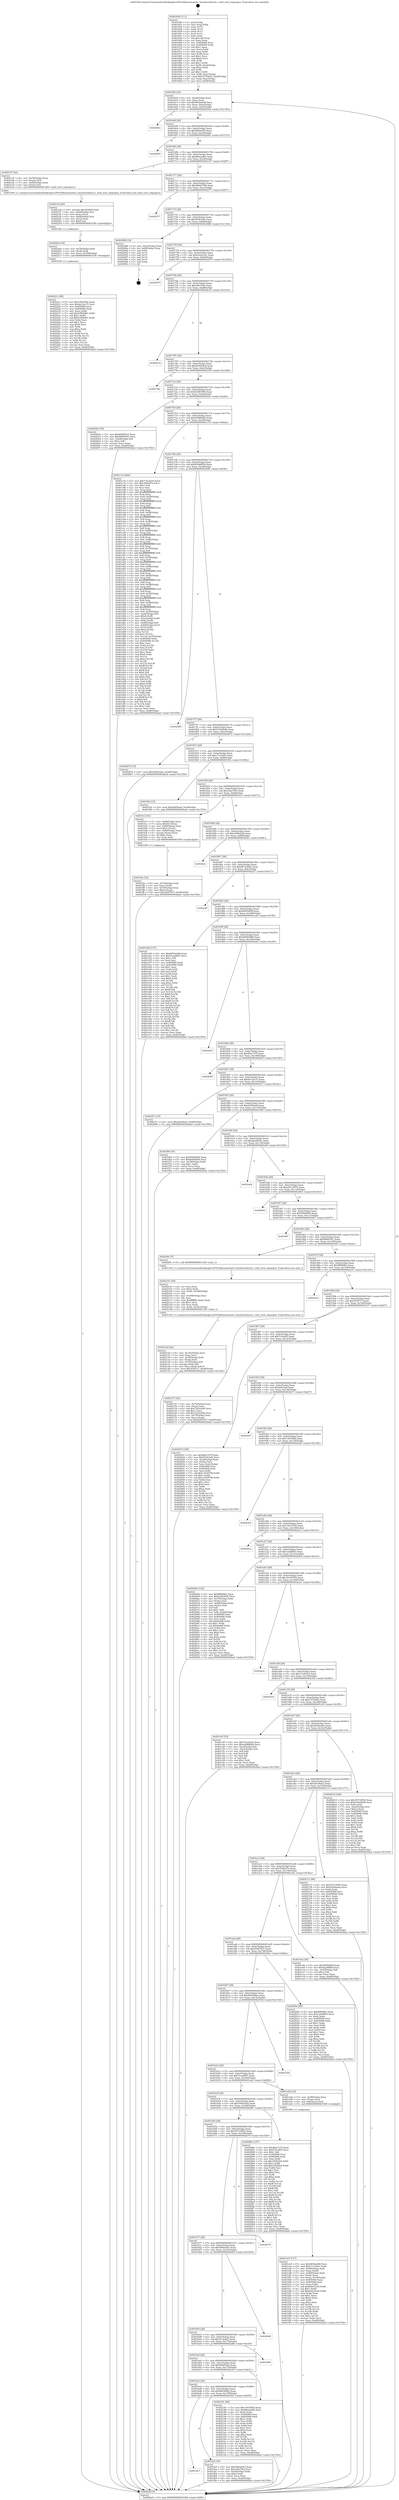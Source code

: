 digraph "0x401650" {
  label = "0x401650 (/mnt/c/Users/mathe/Desktop/tcc/POCII/binaries/extr_linuxfsext4ioctl.c_ext4_ioctl_setproject_Final-ollvm.out::main(0))"
  labelloc = "t"
  node[shape=record]

  Entry [label="",width=0.3,height=0.3,shape=circle,fillcolor=black,style=filled]
  "0x4016bf" [label="{
     0x4016bf [32]\l
     | [instrs]\l
     &nbsp;&nbsp;0x4016bf \<+6\>: mov -0xa8(%rbp),%eax\l
     &nbsp;&nbsp;0x4016c5 \<+2\>: mov %eax,%ecx\l
     &nbsp;&nbsp;0x4016c7 \<+6\>: sub $0x805da048,%ecx\l
     &nbsp;&nbsp;0x4016cd \<+6\>: mov %eax,-0xbc(%rbp)\l
     &nbsp;&nbsp;0x4016d3 \<+6\>: mov %ecx,-0xc0(%rbp)\l
     &nbsp;&nbsp;0x4016d9 \<+6\>: je 00000000004029e2 \<main+0x1392\>\l
  }"]
  "0x4029e2" [label="{
     0x4029e2\l
  }", style=dashed]
  "0x4016df" [label="{
     0x4016df [28]\l
     | [instrs]\l
     &nbsp;&nbsp;0x4016df \<+5\>: jmp 00000000004016e4 \<main+0x94\>\l
     &nbsp;&nbsp;0x4016e4 \<+6\>: mov -0xbc(%rbp),%eax\l
     &nbsp;&nbsp;0x4016ea \<+5\>: sub $0x82fea650,%eax\l
     &nbsp;&nbsp;0x4016ef \<+6\>: mov %eax,-0xc4(%rbp)\l
     &nbsp;&nbsp;0x4016f5 \<+6\>: je 0000000000402b65 \<main+0x1515\>\l
  }"]
  Exit [label="",width=0.3,height=0.3,shape=circle,fillcolor=black,style=filled,peripheries=2]
  "0x402b65" [label="{
     0x402b65\l
  }", style=dashed]
  "0x4016fb" [label="{
     0x4016fb [28]\l
     | [instrs]\l
     &nbsp;&nbsp;0x4016fb \<+5\>: jmp 0000000000401700 \<main+0xb0\>\l
     &nbsp;&nbsp;0x401700 \<+6\>: mov -0xbc(%rbp),%eax\l
     &nbsp;&nbsp;0x401706 \<+5\>: sub $0x86aead0e,%eax\l
     &nbsp;&nbsp;0x40170b \<+6\>: mov %eax,-0xc8(%rbp)\l
     &nbsp;&nbsp;0x401711 \<+6\>: je 00000000004021d7 \<main+0xb87\>\l
  }"]
  "0x40221c" [label="{
     0x40221c [96]\l
     | [instrs]\l
     &nbsp;&nbsp;0x40221c \<+5\>: mov $0x149350fa,%eax\l
     &nbsp;&nbsp;0x402221 \<+5\>: mov $0xde12ec7c,%esi\l
     &nbsp;&nbsp;0x402226 \<+7\>: mov 0x405060,%ecx\l
     &nbsp;&nbsp;0x40222d \<+7\>: mov 0x405068,%edx\l
     &nbsp;&nbsp;0x402234 \<+3\>: mov %ecx,%r8d\l
     &nbsp;&nbsp;0x402237 \<+7\>: add $0xb7f64d81,%r8d\l
     &nbsp;&nbsp;0x40223e \<+4\>: sub $0x1,%r8d\l
     &nbsp;&nbsp;0x402242 \<+7\>: sub $0xb7f64d81,%r8d\l
     &nbsp;&nbsp;0x402249 \<+4\>: imul %r8d,%ecx\l
     &nbsp;&nbsp;0x40224d \<+3\>: and $0x1,%ecx\l
     &nbsp;&nbsp;0x402250 \<+3\>: cmp $0x0,%ecx\l
     &nbsp;&nbsp;0x402253 \<+4\>: sete %r9b\l
     &nbsp;&nbsp;0x402257 \<+3\>: cmp $0xa,%edx\l
     &nbsp;&nbsp;0x40225a \<+4\>: setl %r10b\l
     &nbsp;&nbsp;0x40225e \<+3\>: mov %r9b,%r11b\l
     &nbsp;&nbsp;0x402261 \<+3\>: and %r10b,%r11b\l
     &nbsp;&nbsp;0x402264 \<+3\>: xor %r10b,%r9b\l
     &nbsp;&nbsp;0x402267 \<+3\>: or %r9b,%r11b\l
     &nbsp;&nbsp;0x40226a \<+4\>: test $0x1,%r11b\l
     &nbsp;&nbsp;0x40226e \<+3\>: cmovne %esi,%eax\l
     &nbsp;&nbsp;0x402271 \<+6\>: mov %eax,-0xa8(%rbp)\l
     &nbsp;&nbsp;0x402277 \<+5\>: jmp 0000000000402bad \<main+0x155d\>\l
  }"]
  "0x4021d7" [label="{
     0x4021d7 [22]\l
     | [instrs]\l
     &nbsp;&nbsp;0x4021d7 \<+4\>: mov -0x78(%rbp),%rax\l
     &nbsp;&nbsp;0x4021db \<+3\>: mov (%rax),%rdi\l
     &nbsp;&nbsp;0x4021de \<+7\>: mov -0x88(%rbp),%rax\l
     &nbsp;&nbsp;0x4021e5 \<+3\>: mov (%rax),%rsi\l
     &nbsp;&nbsp;0x4021e8 \<+5\>: call 0000000000401560 \<ext4_ioctl_setproject\>\l
     | [calls]\l
     &nbsp;&nbsp;0x401560 \{1\} (/mnt/c/Users/mathe/Desktop/tcc/POCII/binaries/extr_linuxfsext4ioctl.c_ext4_ioctl_setproject_Final-ollvm.out::ext4_ioctl_setproject)\l
  }"]
  "0x401717" [label="{
     0x401717 [28]\l
     | [instrs]\l
     &nbsp;&nbsp;0x401717 \<+5\>: jmp 000000000040171c \<main+0xcc\>\l
     &nbsp;&nbsp;0x40171c \<+6\>: mov -0xbc(%rbp),%eax\l
     &nbsp;&nbsp;0x401722 \<+5\>: sub $0x89dd3706,%eax\l
     &nbsp;&nbsp;0x401727 \<+6\>: mov %eax,-0xcc(%rbp)\l
     &nbsp;&nbsp;0x40172d \<+6\>: je 0000000000402577 \<main+0xf27\>\l
  }"]
  "0x40220a" [label="{
     0x40220a [18]\l
     | [instrs]\l
     &nbsp;&nbsp;0x40220a \<+4\>: mov -0x78(%rbp),%rdi\l
     &nbsp;&nbsp;0x40220e \<+3\>: mov (%rdi),%rdi\l
     &nbsp;&nbsp;0x402211 \<+6\>: mov %eax,-0x190(%rbp)\l
     &nbsp;&nbsp;0x402217 \<+5\>: call 0000000000401030 \<free@plt\>\l
     | [calls]\l
     &nbsp;&nbsp;0x401030 \{1\} (unknown)\l
  }"]
  "0x402577" [label="{
     0x402577\l
  }", style=dashed]
  "0x401733" [label="{
     0x401733 [28]\l
     | [instrs]\l
     &nbsp;&nbsp;0x401733 \<+5\>: jmp 0000000000401738 \<main+0xe8\>\l
     &nbsp;&nbsp;0x401738 \<+6\>: mov -0xbc(%rbp),%eax\l
     &nbsp;&nbsp;0x40173e \<+5\>: sub $0x923b3af2,%eax\l
     &nbsp;&nbsp;0x401743 \<+6\>: mov %eax,-0xd0(%rbp)\l
     &nbsp;&nbsp;0x401749 \<+6\>: je 000000000040298b \<main+0x133b\>\l
  }"]
  "0x4021ed" [label="{
     0x4021ed [29]\l
     | [instrs]\l
     &nbsp;&nbsp;0x4021ed \<+10\>: movabs $0x4030d6,%rdi\l
     &nbsp;&nbsp;0x4021f7 \<+4\>: mov -0x68(%rbp),%rsi\l
     &nbsp;&nbsp;0x4021fb \<+2\>: mov %eax,(%rsi)\l
     &nbsp;&nbsp;0x4021fd \<+4\>: mov -0x68(%rbp),%rsi\l
     &nbsp;&nbsp;0x402201 \<+2\>: mov (%rsi),%esi\l
     &nbsp;&nbsp;0x402203 \<+2\>: mov $0x0,%al\l
     &nbsp;&nbsp;0x402205 \<+5\>: call 0000000000401040 \<printf@plt\>\l
     | [calls]\l
     &nbsp;&nbsp;0x401040 \{1\} (unknown)\l
  }"]
  "0x40298b" [label="{
     0x40298b [18]\l
     | [instrs]\l
     &nbsp;&nbsp;0x40298b \<+3\>: mov -0x2c(%rbp),%eax\l
     &nbsp;&nbsp;0x40298e \<+4\>: lea -0x28(%rbp),%rsp\l
     &nbsp;&nbsp;0x402992 \<+1\>: pop %rbx\l
     &nbsp;&nbsp;0x402993 \<+2\>: pop %r12\l
     &nbsp;&nbsp;0x402995 \<+2\>: pop %r13\l
     &nbsp;&nbsp;0x402997 \<+2\>: pop %r14\l
     &nbsp;&nbsp;0x402999 \<+2\>: pop %r15\l
     &nbsp;&nbsp;0x40299b \<+1\>: pop %rbp\l
     &nbsp;&nbsp;0x40299c \<+1\>: ret\l
  }"]
  "0x40174f" [label="{
     0x40174f [28]\l
     | [instrs]\l
     &nbsp;&nbsp;0x40174f \<+5\>: jmp 0000000000401754 \<main+0x104\>\l
     &nbsp;&nbsp;0x401754 \<+6\>: mov -0xbc(%rbp),%eax\l
     &nbsp;&nbsp;0x40175a \<+5\>: sub $0xa524e3a1,%eax\l
     &nbsp;&nbsp;0x40175f \<+6\>: mov %eax,-0xd4(%rbp)\l
     &nbsp;&nbsp;0x401765 \<+6\>: je 0000000000402675 \<main+0x1025\>\l
  }"]
  "0x40212d" [label="{
     0x40212d [42]\l
     | [instrs]\l
     &nbsp;&nbsp;0x40212d \<+6\>: mov -0x18c(%rbp),%ecx\l
     &nbsp;&nbsp;0x402133 \<+3\>: imul %eax,%ecx\l
     &nbsp;&nbsp;0x402136 \<+4\>: mov -0x78(%rbp),%rdi\l
     &nbsp;&nbsp;0x40213a \<+3\>: mov (%rdi),%rdi\l
     &nbsp;&nbsp;0x40213d \<+4\>: mov -0x70(%rbp),%r8\l
     &nbsp;&nbsp;0x402141 \<+3\>: movslq (%r8),%r8\l
     &nbsp;&nbsp;0x402144 \<+4\>: mov %ecx,(%rdi,%r8,4)\l
     &nbsp;&nbsp;0x402148 \<+10\>: movl $0x3f39717,-0xa8(%rbp)\l
     &nbsp;&nbsp;0x402152 \<+5\>: jmp 0000000000402bad \<main+0x155d\>\l
  }"]
  "0x402675" [label="{
     0x402675\l
  }", style=dashed]
  "0x40176b" [label="{
     0x40176b [28]\l
     | [instrs]\l
     &nbsp;&nbsp;0x40176b \<+5\>: jmp 0000000000401770 \<main+0x120\>\l
     &nbsp;&nbsp;0x401770 \<+6\>: mov -0xbc(%rbp),%eax\l
     &nbsp;&nbsp;0x401776 \<+5\>: sub $0xaf015feb,%eax\l
     &nbsp;&nbsp;0x40177b \<+6\>: mov %eax,-0xd8(%rbp)\l
     &nbsp;&nbsp;0x401781 \<+6\>: je 0000000000402b14 \<main+0x14c4\>\l
  }"]
  "0x402101" [label="{
     0x402101 [44]\l
     | [instrs]\l
     &nbsp;&nbsp;0x402101 \<+2\>: xor %ecx,%ecx\l
     &nbsp;&nbsp;0x402103 \<+5\>: mov $0x2,%edx\l
     &nbsp;&nbsp;0x402108 \<+6\>: mov %edx,-0x188(%rbp)\l
     &nbsp;&nbsp;0x40210e \<+1\>: cltd\l
     &nbsp;&nbsp;0x40210f \<+6\>: mov -0x188(%rbp),%esi\l
     &nbsp;&nbsp;0x402115 \<+2\>: idiv %esi\l
     &nbsp;&nbsp;0x402117 \<+6\>: imul $0xfffffffe,%edx,%edx\l
     &nbsp;&nbsp;0x40211d \<+3\>: sub $0x1,%ecx\l
     &nbsp;&nbsp;0x402120 \<+2\>: sub %ecx,%edx\l
     &nbsp;&nbsp;0x402122 \<+6\>: mov %edx,-0x18c(%rbp)\l
     &nbsp;&nbsp;0x402128 \<+5\>: call 0000000000401160 \<next_i\>\l
     | [calls]\l
     &nbsp;&nbsp;0x401160 \{1\} (/mnt/c/Users/mathe/Desktop/tcc/POCII/binaries/extr_linuxfsext4ioctl.c_ext4_ioctl_setproject_Final-ollvm.out::next_i)\l
  }"]
  "0x402b14" [label="{
     0x402b14\l
  }", style=dashed]
  "0x401787" [label="{
     0x401787 [28]\l
     | [instrs]\l
     &nbsp;&nbsp;0x401787 \<+5\>: jmp 000000000040178c \<main+0x13c\>\l
     &nbsp;&nbsp;0x40178c \<+6\>: mov -0xbc(%rbp),%eax\l
     &nbsp;&nbsp;0x401792 \<+5\>: sub $0xb345d4c8,%eax\l
     &nbsp;&nbsp;0x401797 \<+6\>: mov %eax,-0xdc(%rbp)\l
     &nbsp;&nbsp;0x40179d \<+6\>: je 0000000000402726 \<main+0x10d6\>\l
  }"]
  "0x401fee" [label="{
     0x401fee [32]\l
     | [instrs]\l
     &nbsp;&nbsp;0x401fee \<+4\>: mov -0x78(%rbp),%rdi\l
     &nbsp;&nbsp;0x401ff2 \<+3\>: mov %rax,(%rdi)\l
     &nbsp;&nbsp;0x401ff5 \<+4\>: mov -0x70(%rbp),%rax\l
     &nbsp;&nbsp;0x401ff9 \<+6\>: movl $0x0,(%rax)\l
     &nbsp;&nbsp;0x401fff \<+10\>: movl $0x420f7837,-0xa8(%rbp)\l
     &nbsp;&nbsp;0x402009 \<+5\>: jmp 0000000000402bad \<main+0x155d\>\l
  }"]
  "0x402726" [label="{
     0x402726\l
  }", style=dashed]
  "0x4017a3" [label="{
     0x4017a3 [28]\l
     | [instrs]\l
     &nbsp;&nbsp;0x4017a3 \<+5\>: jmp 00000000004017a8 \<main+0x158\>\l
     &nbsp;&nbsp;0x4017a8 \<+6\>: mov -0xbc(%rbp),%eax\l
     &nbsp;&nbsp;0x4017ae \<+5\>: sub $0xb3d93095,%eax\l
     &nbsp;&nbsp;0x4017b3 \<+6\>: mov %eax,-0xe0(%rbp)\l
     &nbsp;&nbsp;0x4017b9 \<+6\>: je 00000000004020de \<main+0xa8e\>\l
  }"]
  "0x401be7" [label="{
     0x401be7\l
  }", style=dashed]
  "0x4020de" [label="{
     0x4020de [30]\l
     | [instrs]\l
     &nbsp;&nbsp;0x4020de \<+5\>: mov $0x604f54e2,%eax\l
     &nbsp;&nbsp;0x4020e3 \<+5\>: mov $0xf9999301,%ecx\l
     &nbsp;&nbsp;0x4020e8 \<+3\>: mov -0x2d(%rbp),%dl\l
     &nbsp;&nbsp;0x4020eb \<+3\>: test $0x1,%dl\l
     &nbsp;&nbsp;0x4020ee \<+3\>: cmovne %ecx,%eax\l
     &nbsp;&nbsp;0x4020f1 \<+6\>: mov %eax,-0xa8(%rbp)\l
     &nbsp;&nbsp;0x4020f7 \<+5\>: jmp 0000000000402bad \<main+0x155d\>\l
  }"]
  "0x4017bf" [label="{
     0x4017bf [28]\l
     | [instrs]\l
     &nbsp;&nbsp;0x4017bf \<+5\>: jmp 00000000004017c4 \<main+0x174\>\l
     &nbsp;&nbsp;0x4017c4 \<+6\>: mov -0xbc(%rbp),%eax\l
     &nbsp;&nbsp;0x4017ca \<+5\>: sub $0xb4988d2b,%eax\l
     &nbsp;&nbsp;0x4017cf \<+6\>: mov %eax,-0xe4(%rbp)\l
     &nbsp;&nbsp;0x4017d5 \<+6\>: je 0000000000401c7a \<main+0x62a\>\l
  }"]
  "0x401fa5" [label="{
     0x401fa5 [30]\l
     | [instrs]\l
     &nbsp;&nbsp;0x401fa5 \<+5\>: mov $0x5d8edc83,%eax\l
     &nbsp;&nbsp;0x401faa \<+5\>: mov $0xc92a7f43,%ecx\l
     &nbsp;&nbsp;0x401faf \<+3\>: mov -0x34(%rbp),%edx\l
     &nbsp;&nbsp;0x401fb2 \<+3\>: cmp $0x0,%edx\l
     &nbsp;&nbsp;0x401fb5 \<+3\>: cmove %ecx,%eax\l
     &nbsp;&nbsp;0x401fb8 \<+6\>: mov %eax,-0xa8(%rbp)\l
     &nbsp;&nbsp;0x401fbe \<+5\>: jmp 0000000000402bad \<main+0x155d\>\l
  }"]
  "0x401c7a" [label="{
     0x401c7a [400]\l
     | [instrs]\l
     &nbsp;&nbsp;0x401c7a \<+5\>: mov $0x73ac2bcb,%eax\l
     &nbsp;&nbsp;0x401c7f \<+5\>: mov $0x392fc97e,%ecx\l
     &nbsp;&nbsp;0x401c84 \<+2\>: mov $0x1,%dl\l
     &nbsp;&nbsp;0x401c86 \<+2\>: xor %esi,%esi\l
     &nbsp;&nbsp;0x401c88 \<+3\>: mov %rsp,%rdi\l
     &nbsp;&nbsp;0x401c8b \<+4\>: add $0xfffffffffffffff0,%rdi\l
     &nbsp;&nbsp;0x401c8f \<+3\>: mov %rdi,%rsp\l
     &nbsp;&nbsp;0x401c92 \<+7\>: mov %rdi,-0xa0(%rbp)\l
     &nbsp;&nbsp;0x401c99 \<+3\>: mov %rsp,%rdi\l
     &nbsp;&nbsp;0x401c9c \<+4\>: add $0xfffffffffffffff0,%rdi\l
     &nbsp;&nbsp;0x401ca0 \<+3\>: mov %rdi,%rsp\l
     &nbsp;&nbsp;0x401ca3 \<+3\>: mov %rsp,%r8\l
     &nbsp;&nbsp;0x401ca6 \<+4\>: add $0xfffffffffffffff0,%r8\l
     &nbsp;&nbsp;0x401caa \<+3\>: mov %r8,%rsp\l
     &nbsp;&nbsp;0x401cad \<+7\>: mov %r8,-0x98(%rbp)\l
     &nbsp;&nbsp;0x401cb4 \<+3\>: mov %rsp,%r8\l
     &nbsp;&nbsp;0x401cb7 \<+4\>: add $0xfffffffffffffff0,%r8\l
     &nbsp;&nbsp;0x401cbb \<+3\>: mov %r8,%rsp\l
     &nbsp;&nbsp;0x401cbe \<+7\>: mov %r8,-0x90(%rbp)\l
     &nbsp;&nbsp;0x401cc5 \<+3\>: mov %rsp,%r8\l
     &nbsp;&nbsp;0x401cc8 \<+4\>: add $0xfffffffffffffff0,%r8\l
     &nbsp;&nbsp;0x401ccc \<+3\>: mov %r8,%rsp\l
     &nbsp;&nbsp;0x401ccf \<+7\>: mov %r8,-0x88(%rbp)\l
     &nbsp;&nbsp;0x401cd6 \<+3\>: mov %rsp,%r8\l
     &nbsp;&nbsp;0x401cd9 \<+4\>: add $0xfffffffffffffff0,%r8\l
     &nbsp;&nbsp;0x401cdd \<+3\>: mov %r8,%rsp\l
     &nbsp;&nbsp;0x401ce0 \<+4\>: mov %r8,-0x80(%rbp)\l
     &nbsp;&nbsp;0x401ce4 \<+3\>: mov %rsp,%r8\l
     &nbsp;&nbsp;0x401ce7 \<+4\>: add $0xfffffffffffffff0,%r8\l
     &nbsp;&nbsp;0x401ceb \<+3\>: mov %r8,%rsp\l
     &nbsp;&nbsp;0x401cee \<+4\>: mov %r8,-0x78(%rbp)\l
     &nbsp;&nbsp;0x401cf2 \<+3\>: mov %rsp,%r8\l
     &nbsp;&nbsp;0x401cf5 \<+4\>: add $0xfffffffffffffff0,%r8\l
     &nbsp;&nbsp;0x401cf9 \<+3\>: mov %r8,%rsp\l
     &nbsp;&nbsp;0x401cfc \<+4\>: mov %r8,-0x70(%rbp)\l
     &nbsp;&nbsp;0x401d00 \<+3\>: mov %rsp,%r8\l
     &nbsp;&nbsp;0x401d03 \<+4\>: add $0xfffffffffffffff0,%r8\l
     &nbsp;&nbsp;0x401d07 \<+3\>: mov %r8,%rsp\l
     &nbsp;&nbsp;0x401d0a \<+4\>: mov %r8,-0x68(%rbp)\l
     &nbsp;&nbsp;0x401d0e \<+3\>: mov %rsp,%r8\l
     &nbsp;&nbsp;0x401d11 \<+4\>: add $0xfffffffffffffff0,%r8\l
     &nbsp;&nbsp;0x401d15 \<+3\>: mov %r8,%rsp\l
     &nbsp;&nbsp;0x401d18 \<+4\>: mov %r8,-0x60(%rbp)\l
     &nbsp;&nbsp;0x401d1c \<+3\>: mov %rsp,%r8\l
     &nbsp;&nbsp;0x401d1f \<+4\>: add $0xfffffffffffffff0,%r8\l
     &nbsp;&nbsp;0x401d23 \<+3\>: mov %r8,%rsp\l
     &nbsp;&nbsp;0x401d26 \<+4\>: mov %r8,-0x58(%rbp)\l
     &nbsp;&nbsp;0x401d2a \<+3\>: mov %rsp,%r8\l
     &nbsp;&nbsp;0x401d2d \<+4\>: add $0xfffffffffffffff0,%r8\l
     &nbsp;&nbsp;0x401d31 \<+3\>: mov %r8,%rsp\l
     &nbsp;&nbsp;0x401d34 \<+4\>: mov %r8,-0x50(%rbp)\l
     &nbsp;&nbsp;0x401d38 \<+3\>: mov %rsp,%r8\l
     &nbsp;&nbsp;0x401d3b \<+4\>: add $0xfffffffffffffff0,%r8\l
     &nbsp;&nbsp;0x401d3f \<+3\>: mov %r8,%rsp\l
     &nbsp;&nbsp;0x401d42 \<+4\>: mov %r8,-0x48(%rbp)\l
     &nbsp;&nbsp;0x401d46 \<+3\>: mov %rsp,%r8\l
     &nbsp;&nbsp;0x401d49 \<+4\>: add $0xfffffffffffffff0,%r8\l
     &nbsp;&nbsp;0x401d4d \<+3\>: mov %r8,%rsp\l
     &nbsp;&nbsp;0x401d50 \<+4\>: mov %r8,-0x40(%rbp)\l
     &nbsp;&nbsp;0x401d54 \<+7\>: mov -0xa0(%rbp),%r8\l
     &nbsp;&nbsp;0x401d5b \<+7\>: movl $0x0,(%r8)\l
     &nbsp;&nbsp;0x401d62 \<+7\>: mov -0xac(%rbp),%r9d\l
     &nbsp;&nbsp;0x401d69 \<+3\>: mov %r9d,(%rdi)\l
     &nbsp;&nbsp;0x401d6c \<+7\>: mov -0x98(%rbp),%r8\l
     &nbsp;&nbsp;0x401d73 \<+7\>: mov -0xb8(%rbp),%r10\l
     &nbsp;&nbsp;0x401d7a \<+3\>: mov %r10,(%r8)\l
     &nbsp;&nbsp;0x401d7d \<+3\>: cmpl $0x2,(%rdi)\l
     &nbsp;&nbsp;0x401d80 \<+4\>: setne %r11b\l
     &nbsp;&nbsp;0x401d84 \<+4\>: and $0x1,%r11b\l
     &nbsp;&nbsp;0x401d88 \<+4\>: mov %r11b,-0x35(%rbp)\l
     &nbsp;&nbsp;0x401d8c \<+7\>: mov 0x405060,%ebx\l
     &nbsp;&nbsp;0x401d93 \<+8\>: mov 0x405068,%r14d\l
     &nbsp;&nbsp;0x401d9b \<+3\>: sub $0x1,%esi\l
     &nbsp;&nbsp;0x401d9e \<+3\>: mov %ebx,%r15d\l
     &nbsp;&nbsp;0x401da1 \<+3\>: add %esi,%r15d\l
     &nbsp;&nbsp;0x401da4 \<+4\>: imul %r15d,%ebx\l
     &nbsp;&nbsp;0x401da8 \<+3\>: and $0x1,%ebx\l
     &nbsp;&nbsp;0x401dab \<+3\>: cmp $0x0,%ebx\l
     &nbsp;&nbsp;0x401dae \<+4\>: sete %r11b\l
     &nbsp;&nbsp;0x401db2 \<+4\>: cmp $0xa,%r14d\l
     &nbsp;&nbsp;0x401db6 \<+4\>: setl %r12b\l
     &nbsp;&nbsp;0x401dba \<+3\>: mov %r11b,%r13b\l
     &nbsp;&nbsp;0x401dbd \<+4\>: xor $0xff,%r13b\l
     &nbsp;&nbsp;0x401dc1 \<+3\>: mov %r12b,%sil\l
     &nbsp;&nbsp;0x401dc4 \<+4\>: xor $0xff,%sil\l
     &nbsp;&nbsp;0x401dc8 \<+3\>: xor $0x0,%dl\l
     &nbsp;&nbsp;0x401dcb \<+3\>: mov %r13b,%dil\l
     &nbsp;&nbsp;0x401dce \<+4\>: and $0x0,%dil\l
     &nbsp;&nbsp;0x401dd2 \<+3\>: and %dl,%r11b\l
     &nbsp;&nbsp;0x401dd5 \<+3\>: mov %sil,%r8b\l
     &nbsp;&nbsp;0x401dd8 \<+4\>: and $0x0,%r8b\l
     &nbsp;&nbsp;0x401ddc \<+3\>: and %dl,%r12b\l
     &nbsp;&nbsp;0x401ddf \<+3\>: or %r11b,%dil\l
     &nbsp;&nbsp;0x401de2 \<+3\>: or %r12b,%r8b\l
     &nbsp;&nbsp;0x401de5 \<+3\>: xor %r8b,%dil\l
     &nbsp;&nbsp;0x401de8 \<+3\>: or %sil,%r13b\l
     &nbsp;&nbsp;0x401deb \<+4\>: xor $0xff,%r13b\l
     &nbsp;&nbsp;0x401def \<+3\>: or $0x0,%dl\l
     &nbsp;&nbsp;0x401df2 \<+3\>: and %dl,%r13b\l
     &nbsp;&nbsp;0x401df5 \<+3\>: or %r13b,%dil\l
     &nbsp;&nbsp;0x401df8 \<+4\>: test $0x1,%dil\l
     &nbsp;&nbsp;0x401dfc \<+3\>: cmovne %ecx,%eax\l
     &nbsp;&nbsp;0x401dff \<+6\>: mov %eax,-0xa8(%rbp)\l
     &nbsp;&nbsp;0x401e05 \<+5\>: jmp 0000000000402bad \<main+0x155d\>\l
  }"]
  "0x4017db" [label="{
     0x4017db [28]\l
     | [instrs]\l
     &nbsp;&nbsp;0x4017db \<+5\>: jmp 00000000004017e0 \<main+0x190\>\l
     &nbsp;&nbsp;0x4017e0 \<+6\>: mov -0xbc(%rbp),%eax\l
     &nbsp;&nbsp;0x4017e6 \<+5\>: sub $0xb5b8695d,%eax\l
     &nbsp;&nbsp;0x4017eb \<+6\>: mov %eax,-0xe8(%rbp)\l
     &nbsp;&nbsp;0x4017f1 \<+6\>: je 0000000000402586 \<main+0xf36\>\l
  }"]
  "0x401bcb" [label="{
     0x401bcb [28]\l
     | [instrs]\l
     &nbsp;&nbsp;0x401bcb \<+5\>: jmp 0000000000401bd0 \<main+0x580\>\l
     &nbsp;&nbsp;0x401bd0 \<+6\>: mov -0xbc(%rbp),%eax\l
     &nbsp;&nbsp;0x401bd6 \<+5\>: sub $0x6df39d44,%eax\l
     &nbsp;&nbsp;0x401bdb \<+6\>: mov %eax,-0x178(%rbp)\l
     &nbsp;&nbsp;0x401be1 \<+6\>: je 0000000000401fa5 \<main+0x955\>\l
  }"]
  "0x402586" [label="{
     0x402586\l
  }", style=dashed]
  "0x4017f7" [label="{
     0x4017f7 [28]\l
     | [instrs]\l
     &nbsp;&nbsp;0x4017f7 \<+5\>: jmp 00000000004017fc \<main+0x1ac\>\l
     &nbsp;&nbsp;0x4017fc \<+6\>: mov -0xbc(%rbp),%eax\l
     &nbsp;&nbsp;0x401802 \<+5\>: sub $0xb7620b06,%eax\l
     &nbsp;&nbsp;0x401807 \<+6\>: mov %eax,-0xec(%rbp)\l
     &nbsp;&nbsp;0x40180d \<+6\>: je 000000000040287d \<main+0x122d\>\l
  }"]
  "0x402181" [label="{
     0x402181 [86]\l
     | [instrs]\l
     &nbsp;&nbsp;0x402181 \<+5\>: mov $0x149350fa,%eax\l
     &nbsp;&nbsp;0x402186 \<+5\>: mov $0x86aead0e,%ecx\l
     &nbsp;&nbsp;0x40218b \<+2\>: xor %edx,%edx\l
     &nbsp;&nbsp;0x40218d \<+7\>: mov 0x405060,%esi\l
     &nbsp;&nbsp;0x402194 \<+7\>: mov 0x405068,%edi\l
     &nbsp;&nbsp;0x40219b \<+3\>: sub $0x1,%edx\l
     &nbsp;&nbsp;0x40219e \<+3\>: mov %esi,%r8d\l
     &nbsp;&nbsp;0x4021a1 \<+3\>: add %edx,%r8d\l
     &nbsp;&nbsp;0x4021a4 \<+4\>: imul %r8d,%esi\l
     &nbsp;&nbsp;0x4021a8 \<+3\>: and $0x1,%esi\l
     &nbsp;&nbsp;0x4021ab \<+3\>: cmp $0x0,%esi\l
     &nbsp;&nbsp;0x4021ae \<+4\>: sete %r9b\l
     &nbsp;&nbsp;0x4021b2 \<+3\>: cmp $0xa,%edi\l
     &nbsp;&nbsp;0x4021b5 \<+4\>: setl %r10b\l
     &nbsp;&nbsp;0x4021b9 \<+3\>: mov %r9b,%r11b\l
     &nbsp;&nbsp;0x4021bc \<+3\>: and %r10b,%r11b\l
     &nbsp;&nbsp;0x4021bf \<+3\>: xor %r10b,%r9b\l
     &nbsp;&nbsp;0x4021c2 \<+3\>: or %r9b,%r11b\l
     &nbsp;&nbsp;0x4021c5 \<+4\>: test $0x1,%r11b\l
     &nbsp;&nbsp;0x4021c9 \<+3\>: cmovne %ecx,%eax\l
     &nbsp;&nbsp;0x4021cc \<+6\>: mov %eax,-0xa8(%rbp)\l
     &nbsp;&nbsp;0x4021d2 \<+5\>: jmp 0000000000402bad \<main+0x155d\>\l
  }"]
  "0x40287d" [label="{
     0x40287d [15]\l
     | [instrs]\l
     &nbsp;&nbsp;0x40287d \<+10\>: movl $0x54003ab2,-0xa8(%rbp)\l
     &nbsp;&nbsp;0x402887 \<+5\>: jmp 0000000000402bad \<main+0x155d\>\l
  }"]
  "0x401813" [label="{
     0x401813 [28]\l
     | [instrs]\l
     &nbsp;&nbsp;0x401813 \<+5\>: jmp 0000000000401818 \<main+0x1c8\>\l
     &nbsp;&nbsp;0x401818 \<+6\>: mov -0xbc(%rbp),%eax\l
     &nbsp;&nbsp;0x40181e \<+5\>: sub $0xc7c33e81,%eax\l
     &nbsp;&nbsp;0x401823 \<+6\>: mov %eax,-0xf0(%rbp)\l
     &nbsp;&nbsp;0x401829 \<+6\>: je 0000000000401f5a \<main+0x90a\>\l
  }"]
  "0x401baf" [label="{
     0x401baf [28]\l
     | [instrs]\l
     &nbsp;&nbsp;0x401baf \<+5\>: jmp 0000000000401bb4 \<main+0x564\>\l
     &nbsp;&nbsp;0x401bb4 \<+6\>: mov -0xbc(%rbp),%eax\l
     &nbsp;&nbsp;0x401bba \<+5\>: sub $0x604f54e2,%eax\l
     &nbsp;&nbsp;0x401bbf \<+6\>: mov %eax,-0x174(%rbp)\l
     &nbsp;&nbsp;0x401bc5 \<+6\>: je 0000000000402181 \<main+0xb31\>\l
  }"]
  "0x401f5a" [label="{
     0x401f5a [15]\l
     | [instrs]\l
     &nbsp;&nbsp;0x401f5a \<+10\>: movl $0xde95faa6,-0xa8(%rbp)\l
     &nbsp;&nbsp;0x401f64 \<+5\>: jmp 0000000000402bad \<main+0x155d\>\l
  }"]
  "0x40182f" [label="{
     0x40182f [28]\l
     | [instrs]\l
     &nbsp;&nbsp;0x40182f \<+5\>: jmp 0000000000401834 \<main+0x1e4\>\l
     &nbsp;&nbsp;0x401834 \<+6\>: mov -0xbc(%rbp),%eax\l
     &nbsp;&nbsp;0x40183a \<+5\>: sub $0xc92a7f43,%eax\l
     &nbsp;&nbsp;0x40183f \<+6\>: mov %eax,-0xf4(%rbp)\l
     &nbsp;&nbsp;0x401845 \<+6\>: je 0000000000401fc3 \<main+0x973\>\l
  }"]
  "0x40228b" [label="{
     0x40228b\l
  }", style=dashed]
  "0x401fc3" [label="{
     0x401fc3 [43]\l
     | [instrs]\l
     &nbsp;&nbsp;0x401fc3 \<+7\>: mov -0x88(%rbp),%rax\l
     &nbsp;&nbsp;0x401fca \<+7\>: movq $0x64,(%rax)\l
     &nbsp;&nbsp;0x401fd1 \<+4\>: mov -0x80(%rbp),%rax\l
     &nbsp;&nbsp;0x401fd5 \<+6\>: movl $0x1,(%rax)\l
     &nbsp;&nbsp;0x401fdb \<+4\>: mov -0x80(%rbp),%rax\l
     &nbsp;&nbsp;0x401fdf \<+3\>: movslq (%rax),%rax\l
     &nbsp;&nbsp;0x401fe2 \<+4\>: shl $0x2,%rax\l
     &nbsp;&nbsp;0x401fe6 \<+3\>: mov %rax,%rdi\l
     &nbsp;&nbsp;0x401fe9 \<+5\>: call 0000000000401050 \<malloc@plt\>\l
     | [calls]\l
     &nbsp;&nbsp;0x401050 \{1\} (unknown)\l
  }"]
  "0x40184b" [label="{
     0x40184b [28]\l
     | [instrs]\l
     &nbsp;&nbsp;0x40184b \<+5\>: jmp 0000000000401850 \<main+0x200\>\l
     &nbsp;&nbsp;0x401850 \<+6\>: mov -0xbc(%rbp),%eax\l
     &nbsp;&nbsp;0x401856 \<+5\>: sub $0xc996d2d2,%eax\l
     &nbsp;&nbsp;0x40185b \<+6\>: mov %eax,-0xf8(%rbp)\l
     &nbsp;&nbsp;0x401861 \<+6\>: je 00000000004025dc \<main+0xf8c\>\l
  }"]
  "0x401b93" [label="{
     0x401b93 [28]\l
     | [instrs]\l
     &nbsp;&nbsp;0x401b93 \<+5\>: jmp 0000000000401b98 \<main+0x548\>\l
     &nbsp;&nbsp;0x401b98 \<+6\>: mov -0xbc(%rbp),%eax\l
     &nbsp;&nbsp;0x401b9e \<+5\>: sub $0x5ec2daf3,%eax\l
     &nbsp;&nbsp;0x401ba3 \<+6\>: mov %eax,-0x170(%rbp)\l
     &nbsp;&nbsp;0x401ba9 \<+6\>: je 000000000040228b \<main+0xc3b\>\l
  }"]
  "0x4025dc" [label="{
     0x4025dc\l
  }", style=dashed]
  "0x401867" [label="{
     0x401867 [28]\l
     | [instrs]\l
     &nbsp;&nbsp;0x401867 \<+5\>: jmp 000000000040186c \<main+0x21c\>\l
     &nbsp;&nbsp;0x40186c \<+6\>: mov -0xbc(%rbp),%eax\l
     &nbsp;&nbsp;0x401872 \<+5\>: sub $0xd672382b,%eax\l
     &nbsp;&nbsp;0x401877 \<+6\>: mov %eax,-0xfc(%rbp)\l
     &nbsp;&nbsp;0x40187d \<+6\>: je 00000000004022f7 \<main+0xca7\>\l
  }"]
  "0x402684" [label="{
     0x402684\l
  }", style=dashed]
  "0x4022f7" [label="{
     0x4022f7\l
  }", style=dashed]
  "0x401883" [label="{
     0x401883 [28]\l
     | [instrs]\l
     &nbsp;&nbsp;0x401883 \<+5\>: jmp 0000000000401888 \<main+0x238\>\l
     &nbsp;&nbsp;0x401888 \<+6\>: mov -0xbc(%rbp),%eax\l
     &nbsp;&nbsp;0x40188e \<+5\>: sub $0xd959d04f,%eax\l
     &nbsp;&nbsp;0x401893 \<+6\>: mov %eax,-0x100(%rbp)\l
     &nbsp;&nbsp;0x401899 \<+6\>: je 0000000000401e49 \<main+0x7f9\>\l
  }"]
  "0x401b77" [label="{
     0x401b77 [28]\l
     | [instrs]\l
     &nbsp;&nbsp;0x401b77 \<+5\>: jmp 0000000000401b7c \<main+0x52c\>\l
     &nbsp;&nbsp;0x401b7c \<+6\>: mov -0xbc(%rbp),%eax\l
     &nbsp;&nbsp;0x401b82 \<+5\>: sub $0x5d8edc83,%eax\l
     &nbsp;&nbsp;0x401b87 \<+6\>: mov %eax,-0x16c(%rbp)\l
     &nbsp;&nbsp;0x401b8d \<+6\>: je 0000000000402684 \<main+0x1034\>\l
  }"]
  "0x401e49" [label="{
     0x401e49 [137]\l
     | [instrs]\l
     &nbsp;&nbsp;0x401e49 \<+5\>: mov $0x805da048,%eax\l
     &nbsp;&nbsp;0x401e4e \<+5\>: mov $0x51ead9b7,%ecx\l
     &nbsp;&nbsp;0x401e53 \<+2\>: mov $0x1,%dl\l
     &nbsp;&nbsp;0x401e55 \<+2\>: xor %esi,%esi\l
     &nbsp;&nbsp;0x401e57 \<+7\>: mov 0x405060,%edi\l
     &nbsp;&nbsp;0x401e5e \<+8\>: mov 0x405068,%r8d\l
     &nbsp;&nbsp;0x401e66 \<+3\>: sub $0x1,%esi\l
     &nbsp;&nbsp;0x401e69 \<+3\>: mov %edi,%r9d\l
     &nbsp;&nbsp;0x401e6c \<+3\>: add %esi,%r9d\l
     &nbsp;&nbsp;0x401e6f \<+4\>: imul %r9d,%edi\l
     &nbsp;&nbsp;0x401e73 \<+3\>: and $0x1,%edi\l
     &nbsp;&nbsp;0x401e76 \<+3\>: cmp $0x0,%edi\l
     &nbsp;&nbsp;0x401e79 \<+4\>: sete %r10b\l
     &nbsp;&nbsp;0x401e7d \<+4\>: cmp $0xa,%r8d\l
     &nbsp;&nbsp;0x401e81 \<+4\>: setl %r11b\l
     &nbsp;&nbsp;0x401e85 \<+3\>: mov %r10b,%bl\l
     &nbsp;&nbsp;0x401e88 \<+3\>: xor $0xff,%bl\l
     &nbsp;&nbsp;0x401e8b \<+3\>: mov %r11b,%r14b\l
     &nbsp;&nbsp;0x401e8e \<+4\>: xor $0xff,%r14b\l
     &nbsp;&nbsp;0x401e92 \<+3\>: xor $0x1,%dl\l
     &nbsp;&nbsp;0x401e95 \<+3\>: mov %bl,%r15b\l
     &nbsp;&nbsp;0x401e98 \<+4\>: and $0xff,%r15b\l
     &nbsp;&nbsp;0x401e9c \<+3\>: and %dl,%r10b\l
     &nbsp;&nbsp;0x401e9f \<+3\>: mov %r14b,%r12b\l
     &nbsp;&nbsp;0x401ea2 \<+4\>: and $0xff,%r12b\l
     &nbsp;&nbsp;0x401ea6 \<+3\>: and %dl,%r11b\l
     &nbsp;&nbsp;0x401ea9 \<+3\>: or %r10b,%r15b\l
     &nbsp;&nbsp;0x401eac \<+3\>: or %r11b,%r12b\l
     &nbsp;&nbsp;0x401eaf \<+3\>: xor %r12b,%r15b\l
     &nbsp;&nbsp;0x401eb2 \<+3\>: or %r14b,%bl\l
     &nbsp;&nbsp;0x401eb5 \<+3\>: xor $0xff,%bl\l
     &nbsp;&nbsp;0x401eb8 \<+3\>: or $0x1,%dl\l
     &nbsp;&nbsp;0x401ebb \<+2\>: and %dl,%bl\l
     &nbsp;&nbsp;0x401ebd \<+3\>: or %bl,%r15b\l
     &nbsp;&nbsp;0x401ec0 \<+4\>: test $0x1,%r15b\l
     &nbsp;&nbsp;0x401ec4 \<+3\>: cmovne %ecx,%eax\l
     &nbsp;&nbsp;0x401ec7 \<+6\>: mov %eax,-0xa8(%rbp)\l
     &nbsp;&nbsp;0x401ecd \<+5\>: jmp 0000000000402bad \<main+0x155d\>\l
  }"]
  "0x40189f" [label="{
     0x40189f [28]\l
     | [instrs]\l
     &nbsp;&nbsp;0x40189f \<+5\>: jmp 00000000004018a4 \<main+0x254\>\l
     &nbsp;&nbsp;0x4018a4 \<+6\>: mov -0xbc(%rbp),%eax\l
     &nbsp;&nbsp;0x4018aa \<+5\>: sub $0xd9d5d488,%eax\l
     &nbsp;&nbsp;0x4018af \<+6\>: mov %eax,-0x104(%rbp)\l
     &nbsp;&nbsp;0x4018b5 \<+6\>: je 00000000004022d3 \<main+0xc83\>\l
  }"]
  "0x402b79" [label="{
     0x402b79\l
  }", style=dashed]
  "0x4022d3" [label="{
     0x4022d3\l
  }", style=dashed]
  "0x4018bb" [label="{
     0x4018bb [28]\l
     | [instrs]\l
     &nbsp;&nbsp;0x4018bb \<+5\>: jmp 00000000004018c0 \<main+0x270\>\l
     &nbsp;&nbsp;0x4018c0 \<+6\>: mov -0xbc(%rbp),%eax\l
     &nbsp;&nbsp;0x4018c6 \<+5\>: sub $0xdbec7a7f,%eax\l
     &nbsp;&nbsp;0x4018cb \<+6\>: mov %eax,-0x108(%rbp)\l
     &nbsp;&nbsp;0x4018d1 \<+6\>: je 0000000000402b95 \<main+0x1545\>\l
  }"]
  "0x401b5b" [label="{
     0x401b5b [28]\l
     | [instrs]\l
     &nbsp;&nbsp;0x401b5b \<+5\>: jmp 0000000000401b60 \<main+0x510\>\l
     &nbsp;&nbsp;0x401b60 \<+6\>: mov -0xbc(%rbp),%eax\l
     &nbsp;&nbsp;0x401b66 \<+5\>: sub $0x54716950,%eax\l
     &nbsp;&nbsp;0x401b6b \<+6\>: mov %eax,-0x168(%rbp)\l
     &nbsp;&nbsp;0x401b71 \<+6\>: je 0000000000402b79 \<main+0x1529\>\l
  }"]
  "0x402b95" [label="{
     0x402b95\l
  }", style=dashed]
  "0x4018d7" [label="{
     0x4018d7 [28]\l
     | [instrs]\l
     &nbsp;&nbsp;0x4018d7 \<+5\>: jmp 00000000004018dc \<main+0x28c\>\l
     &nbsp;&nbsp;0x4018dc \<+6\>: mov -0xbc(%rbp),%eax\l
     &nbsp;&nbsp;0x4018e2 \<+5\>: sub $0xde12ec7c,%eax\l
     &nbsp;&nbsp;0x4018e7 \<+6\>: mov %eax,-0x10c(%rbp)\l
     &nbsp;&nbsp;0x4018ed \<+6\>: je 000000000040227c \<main+0xc2c\>\l
  }"]
  "0x40288c" [label="{
     0x40288c [147]\l
     | [instrs]\l
     &nbsp;&nbsp;0x40288c \<+5\>: mov $0xdbec7a7f,%eax\l
     &nbsp;&nbsp;0x402891 \<+5\>: mov $0x516cd95,%ecx\l
     &nbsp;&nbsp;0x402896 \<+2\>: mov $0x1,%dl\l
     &nbsp;&nbsp;0x402898 \<+7\>: mov 0x405060,%esi\l
     &nbsp;&nbsp;0x40289f \<+7\>: mov 0x405068,%edi\l
     &nbsp;&nbsp;0x4028a6 \<+3\>: mov %esi,%r8d\l
     &nbsp;&nbsp;0x4028a9 \<+7\>: sub $0x355faf24,%r8d\l
     &nbsp;&nbsp;0x4028b0 \<+4\>: sub $0x1,%r8d\l
     &nbsp;&nbsp;0x4028b4 \<+7\>: add $0x355faf24,%r8d\l
     &nbsp;&nbsp;0x4028bb \<+4\>: imul %r8d,%esi\l
     &nbsp;&nbsp;0x4028bf \<+3\>: and $0x1,%esi\l
     &nbsp;&nbsp;0x4028c2 \<+3\>: cmp $0x0,%esi\l
     &nbsp;&nbsp;0x4028c5 \<+4\>: sete %r9b\l
     &nbsp;&nbsp;0x4028c9 \<+3\>: cmp $0xa,%edi\l
     &nbsp;&nbsp;0x4028cc \<+4\>: setl %r10b\l
     &nbsp;&nbsp;0x4028d0 \<+3\>: mov %r9b,%r11b\l
     &nbsp;&nbsp;0x4028d3 \<+4\>: xor $0xff,%r11b\l
     &nbsp;&nbsp;0x4028d7 \<+3\>: mov %r10b,%bl\l
     &nbsp;&nbsp;0x4028da \<+3\>: xor $0xff,%bl\l
     &nbsp;&nbsp;0x4028dd \<+3\>: xor $0x1,%dl\l
     &nbsp;&nbsp;0x4028e0 \<+3\>: mov %r11b,%r14b\l
     &nbsp;&nbsp;0x4028e3 \<+4\>: and $0xff,%r14b\l
     &nbsp;&nbsp;0x4028e7 \<+3\>: and %dl,%r9b\l
     &nbsp;&nbsp;0x4028ea \<+3\>: mov %bl,%r15b\l
     &nbsp;&nbsp;0x4028ed \<+4\>: and $0xff,%r15b\l
     &nbsp;&nbsp;0x4028f1 \<+3\>: and %dl,%r10b\l
     &nbsp;&nbsp;0x4028f4 \<+3\>: or %r9b,%r14b\l
     &nbsp;&nbsp;0x4028f7 \<+3\>: or %r10b,%r15b\l
     &nbsp;&nbsp;0x4028fa \<+3\>: xor %r15b,%r14b\l
     &nbsp;&nbsp;0x4028fd \<+3\>: or %bl,%r11b\l
     &nbsp;&nbsp;0x402900 \<+4\>: xor $0xff,%r11b\l
     &nbsp;&nbsp;0x402904 \<+3\>: or $0x1,%dl\l
     &nbsp;&nbsp;0x402907 \<+3\>: and %dl,%r11b\l
     &nbsp;&nbsp;0x40290a \<+3\>: or %r11b,%r14b\l
     &nbsp;&nbsp;0x40290d \<+4\>: test $0x1,%r14b\l
     &nbsp;&nbsp;0x402911 \<+3\>: cmovne %ecx,%eax\l
     &nbsp;&nbsp;0x402914 \<+6\>: mov %eax,-0xa8(%rbp)\l
     &nbsp;&nbsp;0x40291a \<+5\>: jmp 0000000000402bad \<main+0x155d\>\l
  }"]
  "0x40227c" [label="{
     0x40227c [15]\l
     | [instrs]\l
     &nbsp;&nbsp;0x40227c \<+10\>: movl $0x20c09ac5,-0xa8(%rbp)\l
     &nbsp;&nbsp;0x402286 \<+5\>: jmp 0000000000402bad \<main+0x155d\>\l
  }"]
  "0x4018f3" [label="{
     0x4018f3 [28]\l
     | [instrs]\l
     &nbsp;&nbsp;0x4018f3 \<+5\>: jmp 00000000004018f8 \<main+0x2a8\>\l
     &nbsp;&nbsp;0x4018f8 \<+6\>: mov -0xbc(%rbp),%eax\l
     &nbsp;&nbsp;0x4018fe \<+5\>: sub $0xde95faa6,%eax\l
     &nbsp;&nbsp;0x401903 \<+6\>: mov %eax,-0x110(%rbp)\l
     &nbsp;&nbsp;0x401909 \<+6\>: je 0000000000401f69 \<main+0x919\>\l
  }"]
  "0x401ee5" [label="{
     0x401ee5 [117]\l
     | [instrs]\l
     &nbsp;&nbsp;0x401ee5 \<+5\>: mov $0x805da048,%ecx\l
     &nbsp;&nbsp;0x401eea \<+5\>: mov $0xc7c33e81,%edx\l
     &nbsp;&nbsp;0x401eef \<+7\>: mov -0x90(%rbp),%rdi\l
     &nbsp;&nbsp;0x401ef6 \<+2\>: mov %eax,(%rdi)\l
     &nbsp;&nbsp;0x401ef8 \<+7\>: mov -0x90(%rbp),%rdi\l
     &nbsp;&nbsp;0x401eff \<+2\>: mov (%rdi),%eax\l
     &nbsp;&nbsp;0x401f01 \<+3\>: mov %eax,-0x34(%rbp)\l
     &nbsp;&nbsp;0x401f04 \<+7\>: mov 0x405060,%eax\l
     &nbsp;&nbsp;0x401f0b \<+7\>: mov 0x405068,%esi\l
     &nbsp;&nbsp;0x401f12 \<+3\>: mov %eax,%r8d\l
     &nbsp;&nbsp;0x401f15 \<+7\>: sub $0xb06c5a30,%r8d\l
     &nbsp;&nbsp;0x401f1c \<+4\>: sub $0x1,%r8d\l
     &nbsp;&nbsp;0x401f20 \<+7\>: add $0xb06c5a30,%r8d\l
     &nbsp;&nbsp;0x401f27 \<+4\>: imul %r8d,%eax\l
     &nbsp;&nbsp;0x401f2b \<+3\>: and $0x1,%eax\l
     &nbsp;&nbsp;0x401f2e \<+3\>: cmp $0x0,%eax\l
     &nbsp;&nbsp;0x401f31 \<+4\>: sete %r9b\l
     &nbsp;&nbsp;0x401f35 \<+3\>: cmp $0xa,%esi\l
     &nbsp;&nbsp;0x401f38 \<+4\>: setl %r10b\l
     &nbsp;&nbsp;0x401f3c \<+3\>: mov %r9b,%r11b\l
     &nbsp;&nbsp;0x401f3f \<+3\>: and %r10b,%r11b\l
     &nbsp;&nbsp;0x401f42 \<+3\>: xor %r10b,%r9b\l
     &nbsp;&nbsp;0x401f45 \<+3\>: or %r9b,%r11b\l
     &nbsp;&nbsp;0x401f48 \<+4\>: test $0x1,%r11b\l
     &nbsp;&nbsp;0x401f4c \<+3\>: cmovne %edx,%ecx\l
     &nbsp;&nbsp;0x401f4f \<+6\>: mov %ecx,-0xa8(%rbp)\l
     &nbsp;&nbsp;0x401f55 \<+5\>: jmp 0000000000402bad \<main+0x155d\>\l
  }"]
  "0x401f69" [label="{
     0x401f69 [30]\l
     | [instrs]\l
     &nbsp;&nbsp;0x401f69 \<+5\>: mov $0xf5846844,%eax\l
     &nbsp;&nbsp;0x401f6e \<+5\>: mov $0x6df39d44,%ecx\l
     &nbsp;&nbsp;0x401f73 \<+3\>: mov -0x34(%rbp),%edx\l
     &nbsp;&nbsp;0x401f76 \<+3\>: cmp $0x1,%edx\l
     &nbsp;&nbsp;0x401f79 \<+3\>: cmovl %ecx,%eax\l
     &nbsp;&nbsp;0x401f7c \<+6\>: mov %eax,-0xa8(%rbp)\l
     &nbsp;&nbsp;0x401f82 \<+5\>: jmp 0000000000402bad \<main+0x155d\>\l
  }"]
  "0x40190f" [label="{
     0x40190f [28]\l
     | [instrs]\l
     &nbsp;&nbsp;0x40190f \<+5\>: jmp 0000000000401914 \<main+0x2c4\>\l
     &nbsp;&nbsp;0x401914 \<+6\>: mov -0xbc(%rbp),%eax\l
     &nbsp;&nbsp;0x40191a \<+5\>: sub $0xdea081bc,%eax\l
     &nbsp;&nbsp;0x40191f \<+6\>: mov %eax,-0x114(%rbp)\l
     &nbsp;&nbsp;0x401925 \<+6\>: je 0000000000402a94 \<main+0x1444\>\l
  }"]
  "0x401b3f" [label="{
     0x401b3f [28]\l
     | [instrs]\l
     &nbsp;&nbsp;0x401b3f \<+5\>: jmp 0000000000401b44 \<main+0x4f4\>\l
     &nbsp;&nbsp;0x401b44 \<+6\>: mov -0xbc(%rbp),%eax\l
     &nbsp;&nbsp;0x401b4a \<+5\>: sub $0x54003ab2,%eax\l
     &nbsp;&nbsp;0x401b4f \<+6\>: mov %eax,-0x164(%rbp)\l
     &nbsp;&nbsp;0x401b55 \<+6\>: je 000000000040288c \<main+0x123c\>\l
  }"]
  "0x402a94" [label="{
     0x402a94\l
  }", style=dashed]
  "0x40192b" [label="{
     0x40192b [28]\l
     | [instrs]\l
     &nbsp;&nbsp;0x40192b \<+5\>: jmp 0000000000401930 \<main+0x2e0\>\l
     &nbsp;&nbsp;0x401930 \<+6\>: mov -0xbc(%rbp),%eax\l
     &nbsp;&nbsp;0x401936 \<+5\>: sub $0xe9133976,%eax\l
     &nbsp;&nbsp;0x40193b \<+6\>: mov %eax,-0x118(%rbp)\l
     &nbsp;&nbsp;0x401941 \<+6\>: je 0000000000402693 \<main+0x1043\>\l
  }"]
  "0x401ed2" [label="{
     0x401ed2 [19]\l
     | [instrs]\l
     &nbsp;&nbsp;0x401ed2 \<+7\>: mov -0x98(%rbp),%rax\l
     &nbsp;&nbsp;0x401ed9 \<+3\>: mov (%rax),%rax\l
     &nbsp;&nbsp;0x401edc \<+4\>: mov 0x8(%rax),%rdi\l
     &nbsp;&nbsp;0x401ee0 \<+5\>: call 0000000000401060 \<atoi@plt\>\l
     | [calls]\l
     &nbsp;&nbsp;0x401060 \{1\} (unknown)\l
  }"]
  "0x402693" [label="{
     0x402693\l
  }", style=dashed]
  "0x401947" [label="{
     0x401947 [28]\l
     | [instrs]\l
     &nbsp;&nbsp;0x401947 \<+5\>: jmp 000000000040194c \<main+0x2fc\>\l
     &nbsp;&nbsp;0x40194c \<+6\>: mov -0xbc(%rbp),%eax\l
     &nbsp;&nbsp;0x401952 \<+5\>: sub $0xf5846844,%eax\l
     &nbsp;&nbsp;0x401957 \<+6\>: mov %eax,-0x11c(%rbp)\l
     &nbsp;&nbsp;0x40195d \<+6\>: je 0000000000401f87 \<main+0x937\>\l
  }"]
  "0x401b23" [label="{
     0x401b23 [28]\l
     | [instrs]\l
     &nbsp;&nbsp;0x401b23 \<+5\>: jmp 0000000000401b28 \<main+0x4d8\>\l
     &nbsp;&nbsp;0x401b28 \<+6\>: mov -0xbc(%rbp),%eax\l
     &nbsp;&nbsp;0x401b2e \<+5\>: sub $0x51ead9b7,%eax\l
     &nbsp;&nbsp;0x401b33 \<+6\>: mov %eax,-0x160(%rbp)\l
     &nbsp;&nbsp;0x401b39 \<+6\>: je 0000000000401ed2 \<main+0x882\>\l
  }"]
  "0x401f87" [label="{
     0x401f87\l
  }", style=dashed]
  "0x401963" [label="{
     0x401963 [28]\l
     | [instrs]\l
     &nbsp;&nbsp;0x401963 \<+5\>: jmp 0000000000401968 \<main+0x318\>\l
     &nbsp;&nbsp;0x401968 \<+6\>: mov -0xbc(%rbp),%eax\l
     &nbsp;&nbsp;0x40196e \<+5\>: sub $0xf9999301,%eax\l
     &nbsp;&nbsp;0x401973 \<+6\>: mov %eax,-0x120(%rbp)\l
     &nbsp;&nbsp;0x401979 \<+6\>: je 00000000004020fc \<main+0xaac\>\l
  }"]
  "0x4027b4" [label="{
     0x4027b4\l
  }", style=dashed]
  "0x4020fc" [label="{
     0x4020fc [5]\l
     | [instrs]\l
     &nbsp;&nbsp;0x4020fc \<+5\>: call 0000000000401160 \<next_i\>\l
     | [calls]\l
     &nbsp;&nbsp;0x401160 \{1\} (/mnt/c/Users/mathe/Desktop/tcc/POCII/binaries/extr_linuxfsext4ioctl.c_ext4_ioctl_setproject_Final-ollvm.out::next_i)\l
  }"]
  "0x40197f" [label="{
     0x40197f [28]\l
     | [instrs]\l
     &nbsp;&nbsp;0x40197f \<+5\>: jmp 0000000000401984 \<main+0x334\>\l
     &nbsp;&nbsp;0x401984 \<+6\>: mov -0xbc(%rbp),%eax\l
     &nbsp;&nbsp;0x40198a \<+5\>: sub $0xffd899bc,%eax\l
     &nbsp;&nbsp;0x40198f \<+6\>: mov %eax,-0x124(%rbp)\l
     &nbsp;&nbsp;0x401995 \<+6\>: je 0000000000402a1b \<main+0x13cb\>\l
  }"]
  "0x401b07" [label="{
     0x401b07 [28]\l
     | [instrs]\l
     &nbsp;&nbsp;0x401b07 \<+5\>: jmp 0000000000401b0c \<main+0x4bc\>\l
     &nbsp;&nbsp;0x401b0c \<+6\>: mov -0xbc(%rbp),%eax\l
     &nbsp;&nbsp;0x401b12 \<+5\>: sub $0x4b0596ae,%eax\l
     &nbsp;&nbsp;0x401b17 \<+6\>: mov %eax,-0x15c(%rbp)\l
     &nbsp;&nbsp;0x401b1d \<+6\>: je 00000000004027b4 \<main+0x1164\>\l
  }"]
  "0x402a1b" [label="{
     0x402a1b\l
  }", style=dashed]
  "0x40199b" [label="{
     0x40199b [28]\l
     | [instrs]\l
     &nbsp;&nbsp;0x40199b \<+5\>: jmp 00000000004019a0 \<main+0x350\>\l
     &nbsp;&nbsp;0x4019a0 \<+6\>: mov -0xbc(%rbp),%eax\l
     &nbsp;&nbsp;0x4019a6 \<+5\>: sub $0x3f39717,%eax\l
     &nbsp;&nbsp;0x4019ab \<+6\>: mov %eax,-0x128(%rbp)\l
     &nbsp;&nbsp;0x4019b1 \<+6\>: je 0000000000402157 \<main+0xb07\>\l
  }"]
  "0x40200e" [label="{
     0x40200e [86]\l
     | [instrs]\l
     &nbsp;&nbsp;0x40200e \<+5\>: mov $0xffd899bc,%eax\l
     &nbsp;&nbsp;0x402013 \<+5\>: mov $0x1addf003,%ecx\l
     &nbsp;&nbsp;0x402018 \<+2\>: xor %edx,%edx\l
     &nbsp;&nbsp;0x40201a \<+7\>: mov 0x405060,%esi\l
     &nbsp;&nbsp;0x402021 \<+7\>: mov 0x405068,%edi\l
     &nbsp;&nbsp;0x402028 \<+3\>: sub $0x1,%edx\l
     &nbsp;&nbsp;0x40202b \<+3\>: mov %esi,%r8d\l
     &nbsp;&nbsp;0x40202e \<+3\>: add %edx,%r8d\l
     &nbsp;&nbsp;0x402031 \<+4\>: imul %r8d,%esi\l
     &nbsp;&nbsp;0x402035 \<+3\>: and $0x1,%esi\l
     &nbsp;&nbsp;0x402038 \<+3\>: cmp $0x0,%esi\l
     &nbsp;&nbsp;0x40203b \<+4\>: sete %r9b\l
     &nbsp;&nbsp;0x40203f \<+3\>: cmp $0xa,%edi\l
     &nbsp;&nbsp;0x402042 \<+4\>: setl %r10b\l
     &nbsp;&nbsp;0x402046 \<+3\>: mov %r9b,%r11b\l
     &nbsp;&nbsp;0x402049 \<+3\>: and %r10b,%r11b\l
     &nbsp;&nbsp;0x40204c \<+3\>: xor %r10b,%r9b\l
     &nbsp;&nbsp;0x40204f \<+3\>: or %r9b,%r11b\l
     &nbsp;&nbsp;0x402052 \<+4\>: test $0x1,%r11b\l
     &nbsp;&nbsp;0x402056 \<+3\>: cmovne %ecx,%eax\l
     &nbsp;&nbsp;0x402059 \<+6\>: mov %eax,-0xa8(%rbp)\l
     &nbsp;&nbsp;0x40205f \<+5\>: jmp 0000000000402bad \<main+0x155d\>\l
  }"]
  "0x402157" [label="{
     0x402157 [42]\l
     | [instrs]\l
     &nbsp;&nbsp;0x402157 \<+4\>: mov -0x70(%rbp),%rax\l
     &nbsp;&nbsp;0x40215b \<+2\>: mov (%rax),%ecx\l
     &nbsp;&nbsp;0x40215d \<+6\>: sub $0x72d3c840,%ecx\l
     &nbsp;&nbsp;0x402163 \<+3\>: add $0x1,%ecx\l
     &nbsp;&nbsp;0x402166 \<+6\>: add $0x72d3c840,%ecx\l
     &nbsp;&nbsp;0x40216c \<+4\>: mov -0x70(%rbp),%rax\l
     &nbsp;&nbsp;0x402170 \<+2\>: mov %ecx,(%rax)\l
     &nbsp;&nbsp;0x402172 \<+10\>: movl $0x420f7837,-0xa8(%rbp)\l
     &nbsp;&nbsp;0x40217c \<+5\>: jmp 0000000000402bad \<main+0x155d\>\l
  }"]
  "0x4019b7" [label="{
     0x4019b7 [28]\l
     | [instrs]\l
     &nbsp;&nbsp;0x4019b7 \<+5\>: jmp 00000000004019bc \<main+0x36c\>\l
     &nbsp;&nbsp;0x4019bc \<+6\>: mov -0xbc(%rbp),%eax\l
     &nbsp;&nbsp;0x4019c2 \<+5\>: sub $0x516cd95,%eax\l
     &nbsp;&nbsp;0x4019c7 \<+6\>: mov %eax,-0x12c(%rbp)\l
     &nbsp;&nbsp;0x4019cd \<+6\>: je 000000000040291f \<main+0x12cf\>\l
  }"]
  "0x401aeb" [label="{
     0x401aeb [28]\l
     | [instrs]\l
     &nbsp;&nbsp;0x401aeb \<+5\>: jmp 0000000000401af0 \<main+0x4a0\>\l
     &nbsp;&nbsp;0x401af0 \<+6\>: mov -0xbc(%rbp),%eax\l
     &nbsp;&nbsp;0x401af6 \<+5\>: sub $0x420f7837,%eax\l
     &nbsp;&nbsp;0x401afb \<+6\>: mov %eax,-0x158(%rbp)\l
     &nbsp;&nbsp;0x401b01 \<+6\>: je 000000000040200e \<main+0x9be\>\l
  }"]
  "0x40291f" [label="{
     0x40291f [108]\l
     | [instrs]\l
     &nbsp;&nbsp;0x40291f \<+5\>: mov $0xdbec7a7f,%eax\l
     &nbsp;&nbsp;0x402924 \<+5\>: mov $0x923b3af2,%ecx\l
     &nbsp;&nbsp;0x402929 \<+7\>: mov -0xa0(%rbp),%rdx\l
     &nbsp;&nbsp;0x402930 \<+2\>: mov (%rdx),%esi\l
     &nbsp;&nbsp;0x402932 \<+3\>: mov %esi,-0x2c(%rbp)\l
     &nbsp;&nbsp;0x402935 \<+7\>: mov 0x405060,%esi\l
     &nbsp;&nbsp;0x40293c \<+7\>: mov 0x405068,%edi\l
     &nbsp;&nbsp;0x402943 \<+3\>: mov %esi,%r8d\l
     &nbsp;&nbsp;0x402946 \<+7\>: add $0xc1639798,%r8d\l
     &nbsp;&nbsp;0x40294d \<+4\>: sub $0x1,%r8d\l
     &nbsp;&nbsp;0x402951 \<+7\>: sub $0xc1639798,%r8d\l
     &nbsp;&nbsp;0x402958 \<+4\>: imul %r8d,%esi\l
     &nbsp;&nbsp;0x40295c \<+3\>: and $0x1,%esi\l
     &nbsp;&nbsp;0x40295f \<+3\>: cmp $0x0,%esi\l
     &nbsp;&nbsp;0x402962 \<+4\>: sete %r9b\l
     &nbsp;&nbsp;0x402966 \<+3\>: cmp $0xa,%edi\l
     &nbsp;&nbsp;0x402969 \<+4\>: setl %r10b\l
     &nbsp;&nbsp;0x40296d \<+3\>: mov %r9b,%r11b\l
     &nbsp;&nbsp;0x402970 \<+3\>: and %r10b,%r11b\l
     &nbsp;&nbsp;0x402973 \<+3\>: xor %r10b,%r9b\l
     &nbsp;&nbsp;0x402976 \<+3\>: or %r9b,%r11b\l
     &nbsp;&nbsp;0x402979 \<+4\>: test $0x1,%r11b\l
     &nbsp;&nbsp;0x40297d \<+3\>: cmovne %ecx,%eax\l
     &nbsp;&nbsp;0x402980 \<+6\>: mov %eax,-0xa8(%rbp)\l
     &nbsp;&nbsp;0x402986 \<+5\>: jmp 0000000000402bad \<main+0x155d\>\l
  }"]
  "0x4019d3" [label="{
     0x4019d3 [28]\l
     | [instrs]\l
     &nbsp;&nbsp;0x4019d3 \<+5\>: jmp 00000000004019d8 \<main+0x388\>\l
     &nbsp;&nbsp;0x4019d8 \<+6\>: mov -0xbc(%rbp),%eax\l
     &nbsp;&nbsp;0x4019de \<+5\>: sub $0xbdf14ad,%eax\l
     &nbsp;&nbsp;0x4019e3 \<+6\>: mov %eax,-0x130(%rbp)\l
     &nbsp;&nbsp;0x4019e9 \<+6\>: je 0000000000402437 \<main+0xde7\>\l
  }"]
  "0x401e0a" [label="{
     0x401e0a [30]\l
     | [instrs]\l
     &nbsp;&nbsp;0x401e0a \<+5\>: mov $0xd959d04f,%eax\l
     &nbsp;&nbsp;0x401e0f \<+5\>: mov $0x6e298f09,%ecx\l
     &nbsp;&nbsp;0x401e14 \<+3\>: mov -0x35(%rbp),%dl\l
     &nbsp;&nbsp;0x401e17 \<+3\>: test $0x1,%dl\l
     &nbsp;&nbsp;0x401e1a \<+3\>: cmovne %ecx,%eax\l
     &nbsp;&nbsp;0x401e1d \<+6\>: mov %eax,-0xa8(%rbp)\l
     &nbsp;&nbsp;0x401e23 \<+5\>: jmp 0000000000402bad \<main+0x155d\>\l
  }"]
  "0x402437" [label="{
     0x402437\l
  }", style=dashed]
  "0x4019ef" [label="{
     0x4019ef [28]\l
     | [instrs]\l
     &nbsp;&nbsp;0x4019ef \<+5\>: jmp 00000000004019f4 \<main+0x3a4\>\l
     &nbsp;&nbsp;0x4019f4 \<+6\>: mov -0xbc(%rbp),%eax\l
     &nbsp;&nbsp;0x4019fa \<+5\>: sub $0x149350fa,%eax\l
     &nbsp;&nbsp;0x4019ff \<+6\>: mov %eax,-0x134(%rbp)\l
     &nbsp;&nbsp;0x401a05 \<+6\>: je 0000000000402a40 \<main+0x13f0\>\l
  }"]
  "0x401acf" [label="{
     0x401acf [28]\l
     | [instrs]\l
     &nbsp;&nbsp;0x401acf \<+5\>: jmp 0000000000401ad4 \<main+0x484\>\l
     &nbsp;&nbsp;0x401ad4 \<+6\>: mov -0xbc(%rbp),%eax\l
     &nbsp;&nbsp;0x401ada \<+5\>: sub $0x392fc97e,%eax\l
     &nbsp;&nbsp;0x401adf \<+6\>: mov %eax,-0x154(%rbp)\l
     &nbsp;&nbsp;0x401ae5 \<+6\>: je 0000000000401e0a \<main+0x7ba\>\l
  }"]
  "0x402a40" [label="{
     0x402a40\l
  }", style=dashed]
  "0x401a0b" [label="{
     0x401a0b [28]\l
     | [instrs]\l
     &nbsp;&nbsp;0x401a0b \<+5\>: jmp 0000000000401a10 \<main+0x3c0\>\l
     &nbsp;&nbsp;0x401a10 \<+6\>: mov -0xbc(%rbp),%eax\l
     &nbsp;&nbsp;0x401a16 \<+5\>: sub $0x15e72534,%eax\l
     &nbsp;&nbsp;0x401a1b \<+6\>: mov %eax,-0x138(%rbp)\l
     &nbsp;&nbsp;0x401a21 \<+6\>: je 00000000004024ca \<main+0xe7a\>\l
  }"]
  "0x4027c3" [label="{
     0x4027c3 [86]\l
     | [instrs]\l
     &nbsp;&nbsp;0x4027c3 \<+5\>: mov $0x54716950,%eax\l
     &nbsp;&nbsp;0x4027c8 \<+5\>: mov $0x2050ee6a,%ecx\l
     &nbsp;&nbsp;0x4027cd \<+2\>: xor %edx,%edx\l
     &nbsp;&nbsp;0x4027cf \<+7\>: mov 0x405060,%esi\l
     &nbsp;&nbsp;0x4027d6 \<+7\>: mov 0x405068,%edi\l
     &nbsp;&nbsp;0x4027dd \<+3\>: sub $0x1,%edx\l
     &nbsp;&nbsp;0x4027e0 \<+3\>: mov %esi,%r8d\l
     &nbsp;&nbsp;0x4027e3 \<+3\>: add %edx,%r8d\l
     &nbsp;&nbsp;0x4027e6 \<+4\>: imul %r8d,%esi\l
     &nbsp;&nbsp;0x4027ea \<+3\>: and $0x1,%esi\l
     &nbsp;&nbsp;0x4027ed \<+3\>: cmp $0x0,%esi\l
     &nbsp;&nbsp;0x4027f0 \<+4\>: sete %r9b\l
     &nbsp;&nbsp;0x4027f4 \<+3\>: cmp $0xa,%edi\l
     &nbsp;&nbsp;0x4027f7 \<+4\>: setl %r10b\l
     &nbsp;&nbsp;0x4027fb \<+3\>: mov %r9b,%r11b\l
     &nbsp;&nbsp;0x4027fe \<+3\>: and %r10b,%r11b\l
     &nbsp;&nbsp;0x402801 \<+3\>: xor %r10b,%r9b\l
     &nbsp;&nbsp;0x402804 \<+3\>: or %r9b,%r11b\l
     &nbsp;&nbsp;0x402807 \<+4\>: test $0x1,%r11b\l
     &nbsp;&nbsp;0x40280b \<+3\>: cmovne %ecx,%eax\l
     &nbsp;&nbsp;0x40280e \<+6\>: mov %eax,-0xa8(%rbp)\l
     &nbsp;&nbsp;0x402814 \<+5\>: jmp 0000000000402bad \<main+0x155d\>\l
  }"]
  "0x4024ca" [label="{
     0x4024ca\l
  }", style=dashed]
  "0x401a27" [label="{
     0x401a27 [28]\l
     | [instrs]\l
     &nbsp;&nbsp;0x401a27 \<+5\>: jmp 0000000000401a2c \<main+0x3dc\>\l
     &nbsp;&nbsp;0x401a2c \<+6\>: mov -0xbc(%rbp),%eax\l
     &nbsp;&nbsp;0x401a32 \<+5\>: sub $0x1addf003,%eax\l
     &nbsp;&nbsp;0x401a37 \<+6\>: mov %eax,-0x13c(%rbp)\l
     &nbsp;&nbsp;0x401a3d \<+6\>: je 0000000000402064 \<main+0xa14\>\l
  }"]
  "0x401ab3" [label="{
     0x401ab3 [28]\l
     | [instrs]\l
     &nbsp;&nbsp;0x401ab3 \<+5\>: jmp 0000000000401ab8 \<main+0x468\>\l
     &nbsp;&nbsp;0x401ab8 \<+6\>: mov -0xbc(%rbp),%eax\l
     &nbsp;&nbsp;0x401abe \<+5\>: sub $0x20c09ac5,%eax\l
     &nbsp;&nbsp;0x401ac3 \<+6\>: mov %eax,-0x150(%rbp)\l
     &nbsp;&nbsp;0x401ac9 \<+6\>: je 00000000004027c3 \<main+0x1173\>\l
  }"]
  "0x402064" [label="{
     0x402064 [122]\l
     | [instrs]\l
     &nbsp;&nbsp;0x402064 \<+5\>: mov $0xffd899bc,%eax\l
     &nbsp;&nbsp;0x402069 \<+5\>: mov $0xb3d93095,%ecx\l
     &nbsp;&nbsp;0x40206e \<+4\>: mov -0x70(%rbp),%rdx\l
     &nbsp;&nbsp;0x402072 \<+2\>: mov (%rdx),%esi\l
     &nbsp;&nbsp;0x402074 \<+4\>: mov -0x80(%rbp),%rdx\l
     &nbsp;&nbsp;0x402078 \<+2\>: cmp (%rdx),%esi\l
     &nbsp;&nbsp;0x40207a \<+4\>: setl %dil\l
     &nbsp;&nbsp;0x40207e \<+4\>: and $0x1,%dil\l
     &nbsp;&nbsp;0x402082 \<+4\>: mov %dil,-0x2d(%rbp)\l
     &nbsp;&nbsp;0x402086 \<+7\>: mov 0x405060,%esi\l
     &nbsp;&nbsp;0x40208d \<+8\>: mov 0x405068,%r8d\l
     &nbsp;&nbsp;0x402095 \<+3\>: mov %esi,%r9d\l
     &nbsp;&nbsp;0x402098 \<+7\>: add $0xfe46ff,%r9d\l
     &nbsp;&nbsp;0x40209f \<+4\>: sub $0x1,%r9d\l
     &nbsp;&nbsp;0x4020a3 \<+7\>: sub $0xfe46ff,%r9d\l
     &nbsp;&nbsp;0x4020aa \<+4\>: imul %r9d,%esi\l
     &nbsp;&nbsp;0x4020ae \<+3\>: and $0x1,%esi\l
     &nbsp;&nbsp;0x4020b1 \<+3\>: cmp $0x0,%esi\l
     &nbsp;&nbsp;0x4020b4 \<+4\>: sete %dil\l
     &nbsp;&nbsp;0x4020b8 \<+4\>: cmp $0xa,%r8d\l
     &nbsp;&nbsp;0x4020bc \<+4\>: setl %r10b\l
     &nbsp;&nbsp;0x4020c0 \<+3\>: mov %dil,%r11b\l
     &nbsp;&nbsp;0x4020c3 \<+3\>: and %r10b,%r11b\l
     &nbsp;&nbsp;0x4020c6 \<+3\>: xor %r10b,%dil\l
     &nbsp;&nbsp;0x4020c9 \<+3\>: or %dil,%r11b\l
     &nbsp;&nbsp;0x4020cc \<+4\>: test $0x1,%r11b\l
     &nbsp;&nbsp;0x4020d0 \<+3\>: cmovne %ecx,%eax\l
     &nbsp;&nbsp;0x4020d3 \<+6\>: mov %eax,-0xa8(%rbp)\l
     &nbsp;&nbsp;0x4020d9 \<+5\>: jmp 0000000000402bad \<main+0x155d\>\l
  }"]
  "0x401a43" [label="{
     0x401a43 [28]\l
     | [instrs]\l
     &nbsp;&nbsp;0x401a43 \<+5\>: jmp 0000000000401a48 \<main+0x3f8\>\l
     &nbsp;&nbsp;0x401a48 \<+6\>: mov -0xbc(%rbp),%eax\l
     &nbsp;&nbsp;0x401a4e \<+5\>: sub $0x1b197854,%eax\l
     &nbsp;&nbsp;0x401a53 \<+6\>: mov %eax,-0x140(%rbp)\l
     &nbsp;&nbsp;0x401a59 \<+6\>: je 0000000000402aea \<main+0x149a\>\l
  }"]
  "0x402819" [label="{
     0x402819 [100]\l
     | [instrs]\l
     &nbsp;&nbsp;0x402819 \<+5\>: mov $0x54716950,%eax\l
     &nbsp;&nbsp;0x40281e \<+5\>: mov $0xb7620b06,%ecx\l
     &nbsp;&nbsp;0x402823 \<+2\>: xor %edx,%edx\l
     &nbsp;&nbsp;0x402825 \<+7\>: mov -0xa0(%rbp),%rsi\l
     &nbsp;&nbsp;0x40282c \<+6\>: movl $0x0,(%rsi)\l
     &nbsp;&nbsp;0x402832 \<+7\>: mov 0x405060,%edi\l
     &nbsp;&nbsp;0x402839 \<+8\>: mov 0x405068,%r8d\l
     &nbsp;&nbsp;0x402841 \<+3\>: sub $0x1,%edx\l
     &nbsp;&nbsp;0x402844 \<+3\>: mov %edi,%r9d\l
     &nbsp;&nbsp;0x402847 \<+3\>: add %edx,%r9d\l
     &nbsp;&nbsp;0x40284a \<+4\>: imul %r9d,%edi\l
     &nbsp;&nbsp;0x40284e \<+3\>: and $0x1,%edi\l
     &nbsp;&nbsp;0x402851 \<+3\>: cmp $0x0,%edi\l
     &nbsp;&nbsp;0x402854 \<+4\>: sete %r10b\l
     &nbsp;&nbsp;0x402858 \<+4\>: cmp $0xa,%r8d\l
     &nbsp;&nbsp;0x40285c \<+4\>: setl %r11b\l
     &nbsp;&nbsp;0x402860 \<+3\>: mov %r10b,%bl\l
     &nbsp;&nbsp;0x402863 \<+3\>: and %r11b,%bl\l
     &nbsp;&nbsp;0x402866 \<+3\>: xor %r11b,%r10b\l
     &nbsp;&nbsp;0x402869 \<+3\>: or %r10b,%bl\l
     &nbsp;&nbsp;0x40286c \<+3\>: test $0x1,%bl\l
     &nbsp;&nbsp;0x40286f \<+3\>: cmovne %ecx,%eax\l
     &nbsp;&nbsp;0x402872 \<+6\>: mov %eax,-0xa8(%rbp)\l
     &nbsp;&nbsp;0x402878 \<+5\>: jmp 0000000000402bad \<main+0x155d\>\l
  }"]
  "0x402aea" [label="{
     0x402aea\l
  }", style=dashed]
  "0x401a5f" [label="{
     0x401a5f [28]\l
     | [instrs]\l
     &nbsp;&nbsp;0x401a5f \<+5\>: jmp 0000000000401a64 \<main+0x414\>\l
     &nbsp;&nbsp;0x401a64 \<+6\>: mov -0xbc(%rbp),%eax\l
     &nbsp;&nbsp;0x401a6a \<+5\>: sub $0x1e1942c4,%eax\l
     &nbsp;&nbsp;0x401a6f \<+6\>: mov %eax,-0x144(%rbp)\l
     &nbsp;&nbsp;0x401a75 \<+6\>: je 0000000000402352 \<main+0xd02\>\l
  }"]
  "0x401650" [label="{
     0x401650 [111]\l
     | [instrs]\l
     &nbsp;&nbsp;0x401650 \<+1\>: push %rbp\l
     &nbsp;&nbsp;0x401651 \<+3\>: mov %rsp,%rbp\l
     &nbsp;&nbsp;0x401654 \<+2\>: push %r15\l
     &nbsp;&nbsp;0x401656 \<+2\>: push %r14\l
     &nbsp;&nbsp;0x401658 \<+2\>: push %r13\l
     &nbsp;&nbsp;0x40165a \<+2\>: push %r12\l
     &nbsp;&nbsp;0x40165c \<+1\>: push %rbx\l
     &nbsp;&nbsp;0x40165d \<+7\>: sub $0x1a8,%rsp\l
     &nbsp;&nbsp;0x401664 \<+2\>: xor %eax,%eax\l
     &nbsp;&nbsp;0x401666 \<+7\>: mov 0x405060,%ecx\l
     &nbsp;&nbsp;0x40166d \<+7\>: mov 0x405068,%edx\l
     &nbsp;&nbsp;0x401674 \<+3\>: sub $0x1,%eax\l
     &nbsp;&nbsp;0x401677 \<+3\>: mov %ecx,%r8d\l
     &nbsp;&nbsp;0x40167a \<+3\>: add %eax,%r8d\l
     &nbsp;&nbsp;0x40167d \<+4\>: imul %r8d,%ecx\l
     &nbsp;&nbsp;0x401681 \<+3\>: and $0x1,%ecx\l
     &nbsp;&nbsp;0x401684 \<+3\>: cmp $0x0,%ecx\l
     &nbsp;&nbsp;0x401687 \<+4\>: sete %r9b\l
     &nbsp;&nbsp;0x40168b \<+4\>: and $0x1,%r9b\l
     &nbsp;&nbsp;0x40168f \<+7\>: mov %r9b,-0xa2(%rbp)\l
     &nbsp;&nbsp;0x401696 \<+3\>: cmp $0xa,%edx\l
     &nbsp;&nbsp;0x401699 \<+4\>: setl %r9b\l
     &nbsp;&nbsp;0x40169d \<+4\>: and $0x1,%r9b\l
     &nbsp;&nbsp;0x4016a1 \<+7\>: mov %r9b,-0xa1(%rbp)\l
     &nbsp;&nbsp;0x4016a8 \<+10\>: movl $0x1f37b4d3,-0xa8(%rbp)\l
     &nbsp;&nbsp;0x4016b2 \<+6\>: mov %edi,-0xac(%rbp)\l
     &nbsp;&nbsp;0x4016b8 \<+7\>: mov %rsi,-0xb8(%rbp)\l
  }"]
  "0x402352" [label="{
     0x402352\l
  }", style=dashed]
  "0x401a7b" [label="{
     0x401a7b [28]\l
     | [instrs]\l
     &nbsp;&nbsp;0x401a7b \<+5\>: jmp 0000000000401a80 \<main+0x430\>\l
     &nbsp;&nbsp;0x401a80 \<+6\>: mov -0xbc(%rbp),%eax\l
     &nbsp;&nbsp;0x401a86 \<+5\>: sub $0x1f37b4d3,%eax\l
     &nbsp;&nbsp;0x401a8b \<+6\>: mov %eax,-0x148(%rbp)\l
     &nbsp;&nbsp;0x401a91 \<+6\>: je 0000000000401c45 \<main+0x5f5\>\l
  }"]
  "0x402bad" [label="{
     0x402bad [5]\l
     | [instrs]\l
     &nbsp;&nbsp;0x402bad \<+5\>: jmp 00000000004016bf \<main+0x6f\>\l
  }"]
  "0x401c45" [label="{
     0x401c45 [53]\l
     | [instrs]\l
     &nbsp;&nbsp;0x401c45 \<+5\>: mov $0x73ac2bcb,%eax\l
     &nbsp;&nbsp;0x401c4a \<+5\>: mov $0xb4988d2b,%ecx\l
     &nbsp;&nbsp;0x401c4f \<+6\>: mov -0xa2(%rbp),%dl\l
     &nbsp;&nbsp;0x401c55 \<+7\>: mov -0xa1(%rbp),%sil\l
     &nbsp;&nbsp;0x401c5c \<+3\>: mov %dl,%dil\l
     &nbsp;&nbsp;0x401c5f \<+3\>: and %sil,%dil\l
     &nbsp;&nbsp;0x401c62 \<+3\>: xor %sil,%dl\l
     &nbsp;&nbsp;0x401c65 \<+3\>: or %dl,%dil\l
     &nbsp;&nbsp;0x401c68 \<+4\>: test $0x1,%dil\l
     &nbsp;&nbsp;0x401c6c \<+3\>: cmovne %ecx,%eax\l
     &nbsp;&nbsp;0x401c6f \<+6\>: mov %eax,-0xa8(%rbp)\l
     &nbsp;&nbsp;0x401c75 \<+5\>: jmp 0000000000402bad \<main+0x155d\>\l
  }"]
  "0x401a97" [label="{
     0x401a97 [28]\l
     | [instrs]\l
     &nbsp;&nbsp;0x401a97 \<+5\>: jmp 0000000000401a9c \<main+0x44c\>\l
     &nbsp;&nbsp;0x401a9c \<+6\>: mov -0xbc(%rbp),%eax\l
     &nbsp;&nbsp;0x401aa2 \<+5\>: sub $0x2050ee6a,%eax\l
     &nbsp;&nbsp;0x401aa7 \<+6\>: mov %eax,-0x14c(%rbp)\l
     &nbsp;&nbsp;0x401aad \<+6\>: je 0000000000402819 \<main+0x11c9\>\l
  }"]
  Entry -> "0x401650" [label=" 1"]
  "0x4016bf" -> "0x4029e2" [label=" 0"]
  "0x4016bf" -> "0x4016df" [label=" 26"]
  "0x40298b" -> Exit [label=" 1"]
  "0x4016df" -> "0x402b65" [label=" 0"]
  "0x4016df" -> "0x4016fb" [label=" 26"]
  "0x40291f" -> "0x402bad" [label=" 1"]
  "0x4016fb" -> "0x4021d7" [label=" 1"]
  "0x4016fb" -> "0x401717" [label=" 25"]
  "0x40288c" -> "0x402bad" [label=" 1"]
  "0x401717" -> "0x402577" [label=" 0"]
  "0x401717" -> "0x401733" [label=" 25"]
  "0x40287d" -> "0x402bad" [label=" 1"]
  "0x401733" -> "0x40298b" [label=" 1"]
  "0x401733" -> "0x40174f" [label=" 24"]
  "0x402819" -> "0x402bad" [label=" 1"]
  "0x40174f" -> "0x402675" [label=" 0"]
  "0x40174f" -> "0x40176b" [label=" 24"]
  "0x4027c3" -> "0x402bad" [label=" 1"]
  "0x40176b" -> "0x402b14" [label=" 0"]
  "0x40176b" -> "0x401787" [label=" 24"]
  "0x40227c" -> "0x402bad" [label=" 1"]
  "0x401787" -> "0x402726" [label=" 0"]
  "0x401787" -> "0x4017a3" [label=" 24"]
  "0x40221c" -> "0x402bad" [label=" 1"]
  "0x4017a3" -> "0x4020de" [label=" 2"]
  "0x4017a3" -> "0x4017bf" [label=" 22"]
  "0x40220a" -> "0x40221c" [label=" 1"]
  "0x4017bf" -> "0x401c7a" [label=" 1"]
  "0x4017bf" -> "0x4017db" [label=" 21"]
  "0x4021ed" -> "0x40220a" [label=" 1"]
  "0x4017db" -> "0x402586" [label=" 0"]
  "0x4017db" -> "0x4017f7" [label=" 21"]
  "0x402181" -> "0x402bad" [label=" 1"]
  "0x4017f7" -> "0x40287d" [label=" 1"]
  "0x4017f7" -> "0x401813" [label=" 20"]
  "0x402157" -> "0x402bad" [label=" 1"]
  "0x401813" -> "0x401f5a" [label=" 1"]
  "0x401813" -> "0x40182f" [label=" 19"]
  "0x402101" -> "0x40212d" [label=" 1"]
  "0x40182f" -> "0x401fc3" [label=" 1"]
  "0x40182f" -> "0x40184b" [label=" 18"]
  "0x4020fc" -> "0x402101" [label=" 1"]
  "0x40184b" -> "0x4025dc" [label=" 0"]
  "0x40184b" -> "0x401867" [label=" 18"]
  "0x402064" -> "0x402bad" [label=" 2"]
  "0x401867" -> "0x4022f7" [label=" 0"]
  "0x401867" -> "0x401883" [label=" 18"]
  "0x40200e" -> "0x402bad" [label=" 2"]
  "0x401883" -> "0x401e49" [label=" 1"]
  "0x401883" -> "0x40189f" [label=" 17"]
  "0x401fc3" -> "0x401fee" [label=" 1"]
  "0x40189f" -> "0x4022d3" [label=" 0"]
  "0x40189f" -> "0x4018bb" [label=" 17"]
  "0x401fa5" -> "0x402bad" [label=" 1"]
  "0x4018bb" -> "0x402b95" [label=" 0"]
  "0x4018bb" -> "0x4018d7" [label=" 17"]
  "0x401bcb" -> "0x401fa5" [label=" 1"]
  "0x4018d7" -> "0x40227c" [label=" 1"]
  "0x4018d7" -> "0x4018f3" [label=" 16"]
  "0x4021d7" -> "0x4021ed" [label=" 1"]
  "0x4018f3" -> "0x401f69" [label=" 1"]
  "0x4018f3" -> "0x40190f" [label=" 15"]
  "0x401baf" -> "0x402181" [label=" 1"]
  "0x40190f" -> "0x402a94" [label=" 0"]
  "0x40190f" -> "0x40192b" [label=" 15"]
  "0x40212d" -> "0x402bad" [label=" 1"]
  "0x40192b" -> "0x402693" [label=" 0"]
  "0x40192b" -> "0x401947" [label=" 15"]
  "0x401b93" -> "0x401baf" [label=" 2"]
  "0x401947" -> "0x401f87" [label=" 0"]
  "0x401947" -> "0x401963" [label=" 15"]
  "0x4020de" -> "0x402bad" [label=" 2"]
  "0x401963" -> "0x4020fc" [label=" 1"]
  "0x401963" -> "0x40197f" [label=" 14"]
  "0x401b77" -> "0x401b93" [label=" 2"]
  "0x40197f" -> "0x402a1b" [label=" 0"]
  "0x40197f" -> "0x40199b" [label=" 14"]
  "0x401fee" -> "0x402bad" [label=" 1"]
  "0x40199b" -> "0x402157" [label=" 1"]
  "0x40199b" -> "0x4019b7" [label=" 13"]
  "0x401b5b" -> "0x401b77" [label=" 2"]
  "0x4019b7" -> "0x40291f" [label=" 1"]
  "0x4019b7" -> "0x4019d3" [label=" 12"]
  "0x401bcb" -> "0x401be7" [label=" 0"]
  "0x4019d3" -> "0x402437" [label=" 0"]
  "0x4019d3" -> "0x4019ef" [label=" 12"]
  "0x401b3f" -> "0x401b5b" [label=" 2"]
  "0x4019ef" -> "0x402a40" [label=" 0"]
  "0x4019ef" -> "0x401a0b" [label=" 12"]
  "0x401baf" -> "0x401bcb" [label=" 1"]
  "0x401a0b" -> "0x4024ca" [label=" 0"]
  "0x401a0b" -> "0x401a27" [label=" 12"]
  "0x401f69" -> "0x402bad" [label=" 1"]
  "0x401a27" -> "0x402064" [label=" 2"]
  "0x401a27" -> "0x401a43" [label=" 10"]
  "0x401ee5" -> "0x402bad" [label=" 1"]
  "0x401a43" -> "0x402aea" [label=" 0"]
  "0x401a43" -> "0x401a5f" [label=" 10"]
  "0x401ed2" -> "0x401ee5" [label=" 1"]
  "0x401a5f" -> "0x402352" [label=" 0"]
  "0x401a5f" -> "0x401a7b" [label=" 10"]
  "0x401b93" -> "0x40228b" [label=" 0"]
  "0x401a7b" -> "0x401c45" [label=" 1"]
  "0x401a7b" -> "0x401a97" [label=" 9"]
  "0x401c45" -> "0x402bad" [label=" 1"]
  "0x401650" -> "0x4016bf" [label=" 1"]
  "0x402bad" -> "0x4016bf" [label=" 25"]
  "0x401b23" -> "0x401ed2" [label=" 1"]
  "0x401c7a" -> "0x402bad" [label=" 1"]
  "0x401b23" -> "0x401b3f" [label=" 3"]
  "0x401a97" -> "0x402819" [label=" 1"]
  "0x401a97" -> "0x401ab3" [label=" 8"]
  "0x401f5a" -> "0x402bad" [label=" 1"]
  "0x401ab3" -> "0x4027c3" [label=" 1"]
  "0x401ab3" -> "0x401acf" [label=" 7"]
  "0x401b3f" -> "0x40288c" [label=" 1"]
  "0x401acf" -> "0x401e0a" [label=" 1"]
  "0x401acf" -> "0x401aeb" [label=" 6"]
  "0x401e0a" -> "0x402bad" [label=" 1"]
  "0x401e49" -> "0x402bad" [label=" 1"]
  "0x401b5b" -> "0x402b79" [label=" 0"]
  "0x401aeb" -> "0x40200e" [label=" 2"]
  "0x401aeb" -> "0x401b07" [label=" 4"]
  "0x401b77" -> "0x402684" [label=" 0"]
  "0x401b07" -> "0x4027b4" [label=" 0"]
  "0x401b07" -> "0x401b23" [label=" 4"]
}
